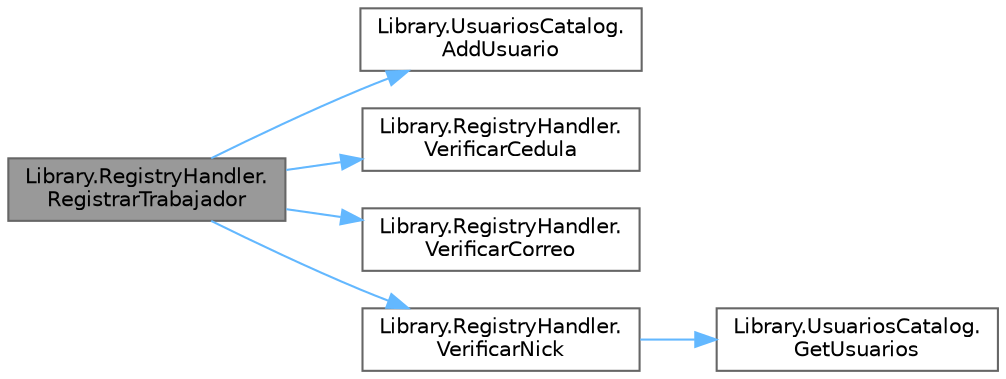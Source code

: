 digraph "Library.RegistryHandler.RegistrarTrabajador"
{
 // INTERACTIVE_SVG=YES
 // LATEX_PDF_SIZE
  bgcolor="transparent";
  edge [fontname=Helvetica,fontsize=10,labelfontname=Helvetica,labelfontsize=10];
  node [fontname=Helvetica,fontsize=10,shape=box,height=0.2,width=0.4];
  rankdir="LR";
  Node1 [label="Library.RegistryHandler.\lRegistrarTrabajador",height=0.2,width=0.4,color="gray40", fillcolor="grey60", style="filled", fontcolor="black",tooltip="Método para registrar un trabajador"];
  Node1 -> Node2 [color="steelblue1",style="solid"];
  Node2 [label="Library.UsuariosCatalog.\lAddUsuario",height=0.2,width=0.4,color="grey40", fillcolor="white", style="filled",URL="$classLibrary_1_1UsuariosCatalog.html#afda536f591a331a1c6ece35ce24cdd9b",tooltip="Método que agrega un usuario"];
  Node1 -> Node3 [color="steelblue1",style="solid"];
  Node3 [label="Library.RegistryHandler.\lVerificarCedula",height=0.2,width=0.4,color="grey40", fillcolor="white", style="filled",URL="$classLibrary_1_1RegistryHandler.html#a0c15a9f4f299b78bdacc69dedb427a7d",tooltip="Método para verificar la cédula de un Usuario"];
  Node1 -> Node4 [color="steelblue1",style="solid"];
  Node4 [label="Library.RegistryHandler.\lVerificarCorreo",height=0.2,width=0.4,color="grey40", fillcolor="white", style="filled",URL="$classLibrary_1_1RegistryHandler.html#a8a92d13456238efd340e8e3c678763e0",tooltip="Método para verificar el correo de un Usuario"];
  Node1 -> Node5 [color="steelblue1",style="solid"];
  Node5 [label="Library.RegistryHandler.\lVerificarNick",height=0.2,width=0.4,color="grey40", fillcolor="white", style="filled",URL="$classLibrary_1_1RegistryHandler.html#ab807cbae1dac0a1a8d26a3d3dab44b20",tooltip="Método para verificar el nickname de un Usuario"];
  Node5 -> Node6 [color="steelblue1",style="solid"];
  Node6 [label="Library.UsuariosCatalog.\lGetUsuarios",height=0.2,width=0.4,color="grey40", fillcolor="white", style="filled",URL="$classLibrary_1_1UsuariosCatalog.html#a6a3f81b438afc68cd3809e603728f9bb",tooltip="Método para conocer los usuarios"];
}
